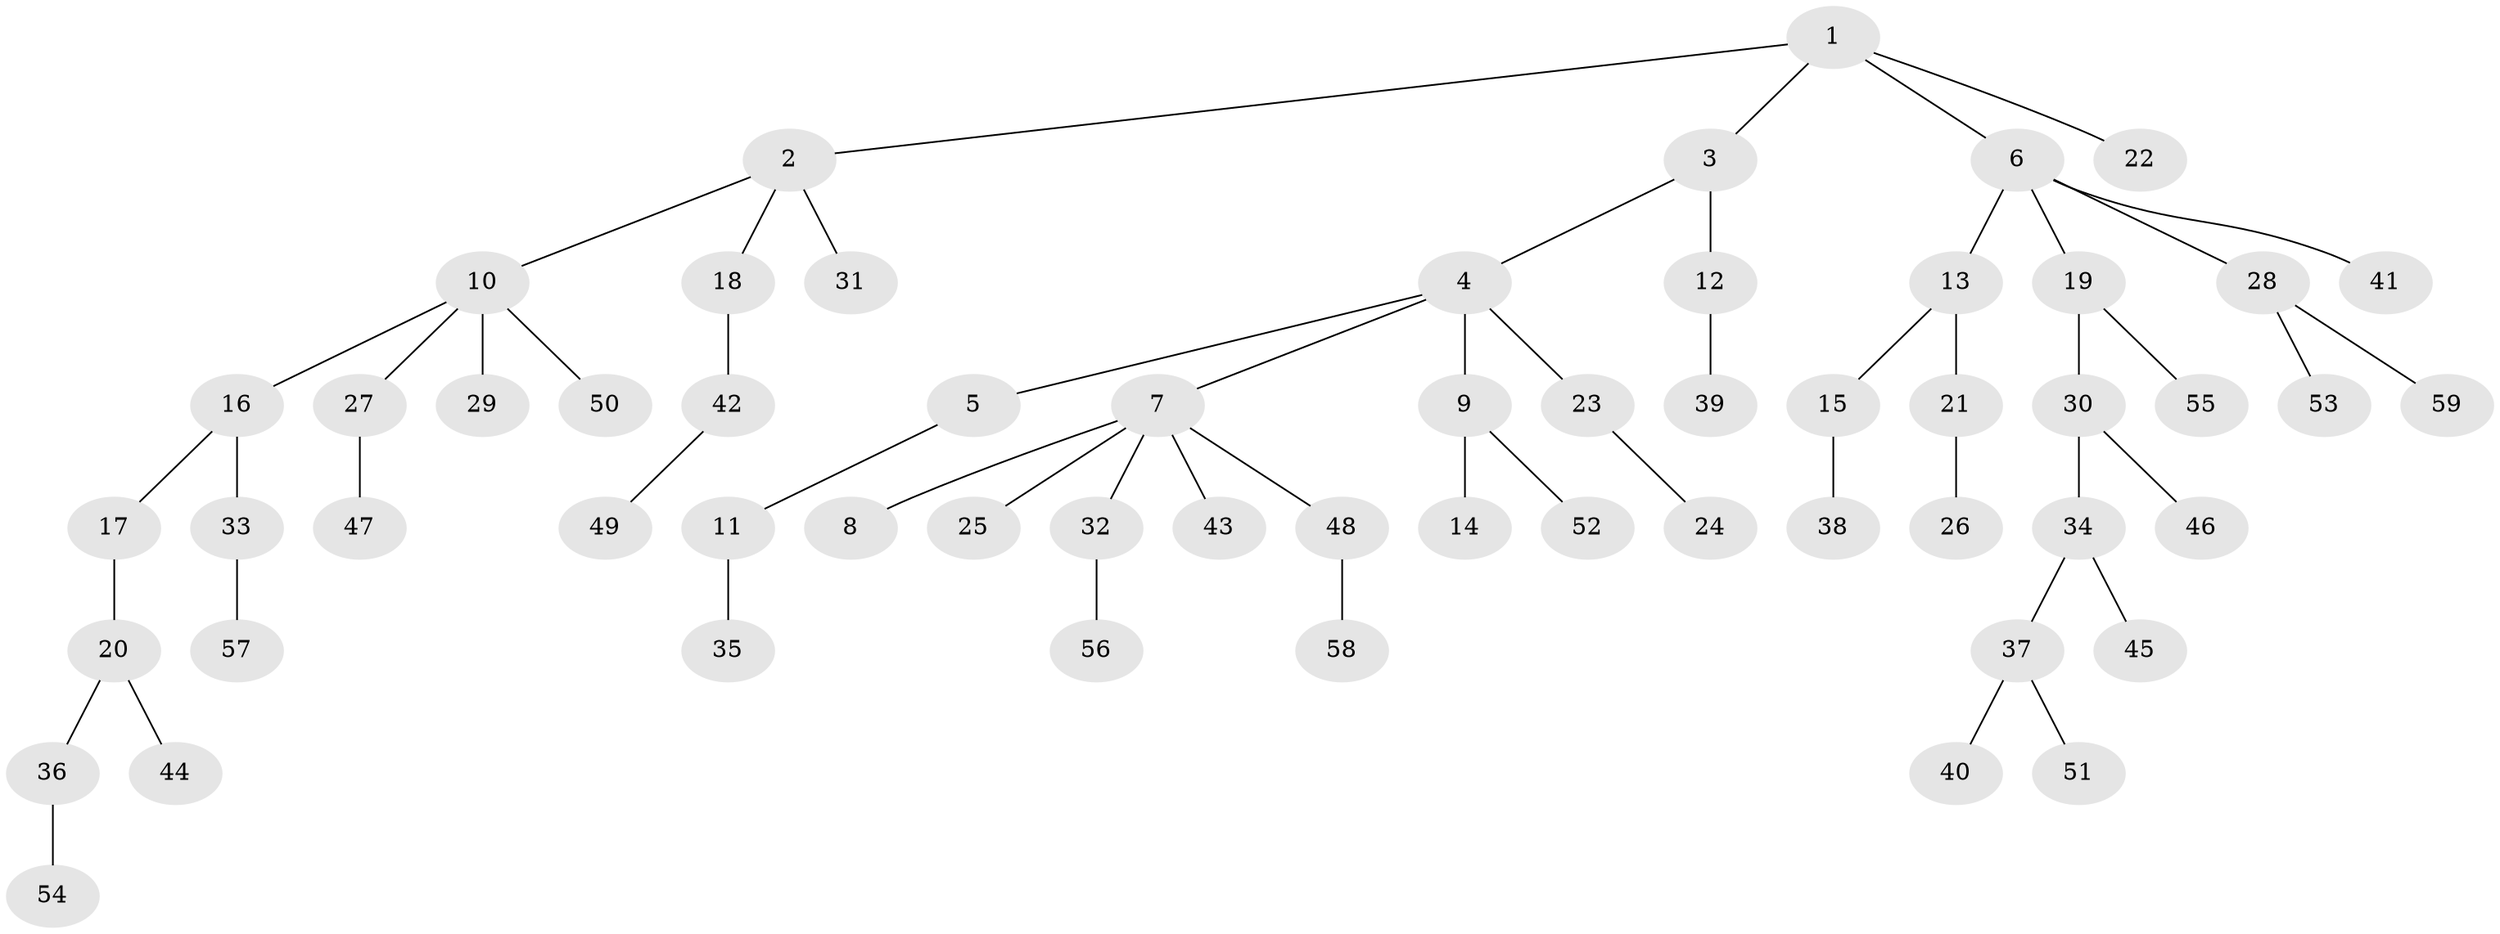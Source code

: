 // coarse degree distribution, {7: 0.058823529411764705, 6: 0.058823529411764705, 1: 0.7647058823529411, 4: 0.058823529411764705, 2: 0.058823529411764705}
// Generated by graph-tools (version 1.1) at 2025/19/03/04/25 18:19:18]
// undirected, 59 vertices, 58 edges
graph export_dot {
graph [start="1"]
  node [color=gray90,style=filled];
  1;
  2;
  3;
  4;
  5;
  6;
  7;
  8;
  9;
  10;
  11;
  12;
  13;
  14;
  15;
  16;
  17;
  18;
  19;
  20;
  21;
  22;
  23;
  24;
  25;
  26;
  27;
  28;
  29;
  30;
  31;
  32;
  33;
  34;
  35;
  36;
  37;
  38;
  39;
  40;
  41;
  42;
  43;
  44;
  45;
  46;
  47;
  48;
  49;
  50;
  51;
  52;
  53;
  54;
  55;
  56;
  57;
  58;
  59;
  1 -- 2;
  1 -- 3;
  1 -- 6;
  1 -- 22;
  2 -- 10;
  2 -- 18;
  2 -- 31;
  3 -- 4;
  3 -- 12;
  4 -- 5;
  4 -- 7;
  4 -- 9;
  4 -- 23;
  5 -- 11;
  6 -- 13;
  6 -- 19;
  6 -- 28;
  6 -- 41;
  7 -- 8;
  7 -- 25;
  7 -- 32;
  7 -- 43;
  7 -- 48;
  9 -- 14;
  9 -- 52;
  10 -- 16;
  10 -- 27;
  10 -- 29;
  10 -- 50;
  11 -- 35;
  12 -- 39;
  13 -- 15;
  13 -- 21;
  15 -- 38;
  16 -- 17;
  16 -- 33;
  17 -- 20;
  18 -- 42;
  19 -- 30;
  19 -- 55;
  20 -- 36;
  20 -- 44;
  21 -- 26;
  23 -- 24;
  27 -- 47;
  28 -- 53;
  28 -- 59;
  30 -- 34;
  30 -- 46;
  32 -- 56;
  33 -- 57;
  34 -- 37;
  34 -- 45;
  36 -- 54;
  37 -- 40;
  37 -- 51;
  42 -- 49;
  48 -- 58;
}
